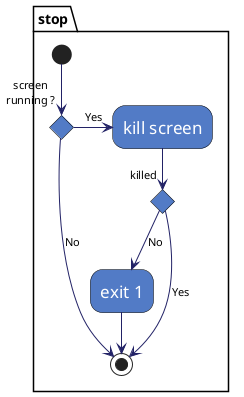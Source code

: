@startuml

skinparam activity {
    FontColor          white
    AttributeFontColor white
    FontSize           17
    AttributeFontSize  15
    AttributeFontname  Droid Sans Mono
    BackgroundColor    #527BC6
    BorderColor        black
    ArrowColor         #222266
}

partition stop {
(*) --> if "screen\nrunning ?" then
    -right-> [Yes] "kill screen"
    if "killed" then
        --> [No] "exit 1"
        --> (*)
    else
        --> [Yes] (*)
    endif
else
    --> [No] (*)
endif
}

@enduml